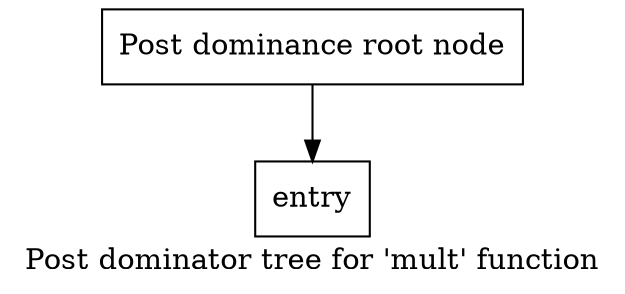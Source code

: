 digraph "Post dominator tree for 'mult' function" {
	label="Post dominator tree for 'mult' function";

	Node0x55e8eb7ef990 [shape=record,label="{Post dominance root node}"];
	Node0x55e8eb7ef990 -> Node0x55e8eb7efac0;
	Node0x55e8eb7efac0 [shape=record,label="{entry}"];
}
